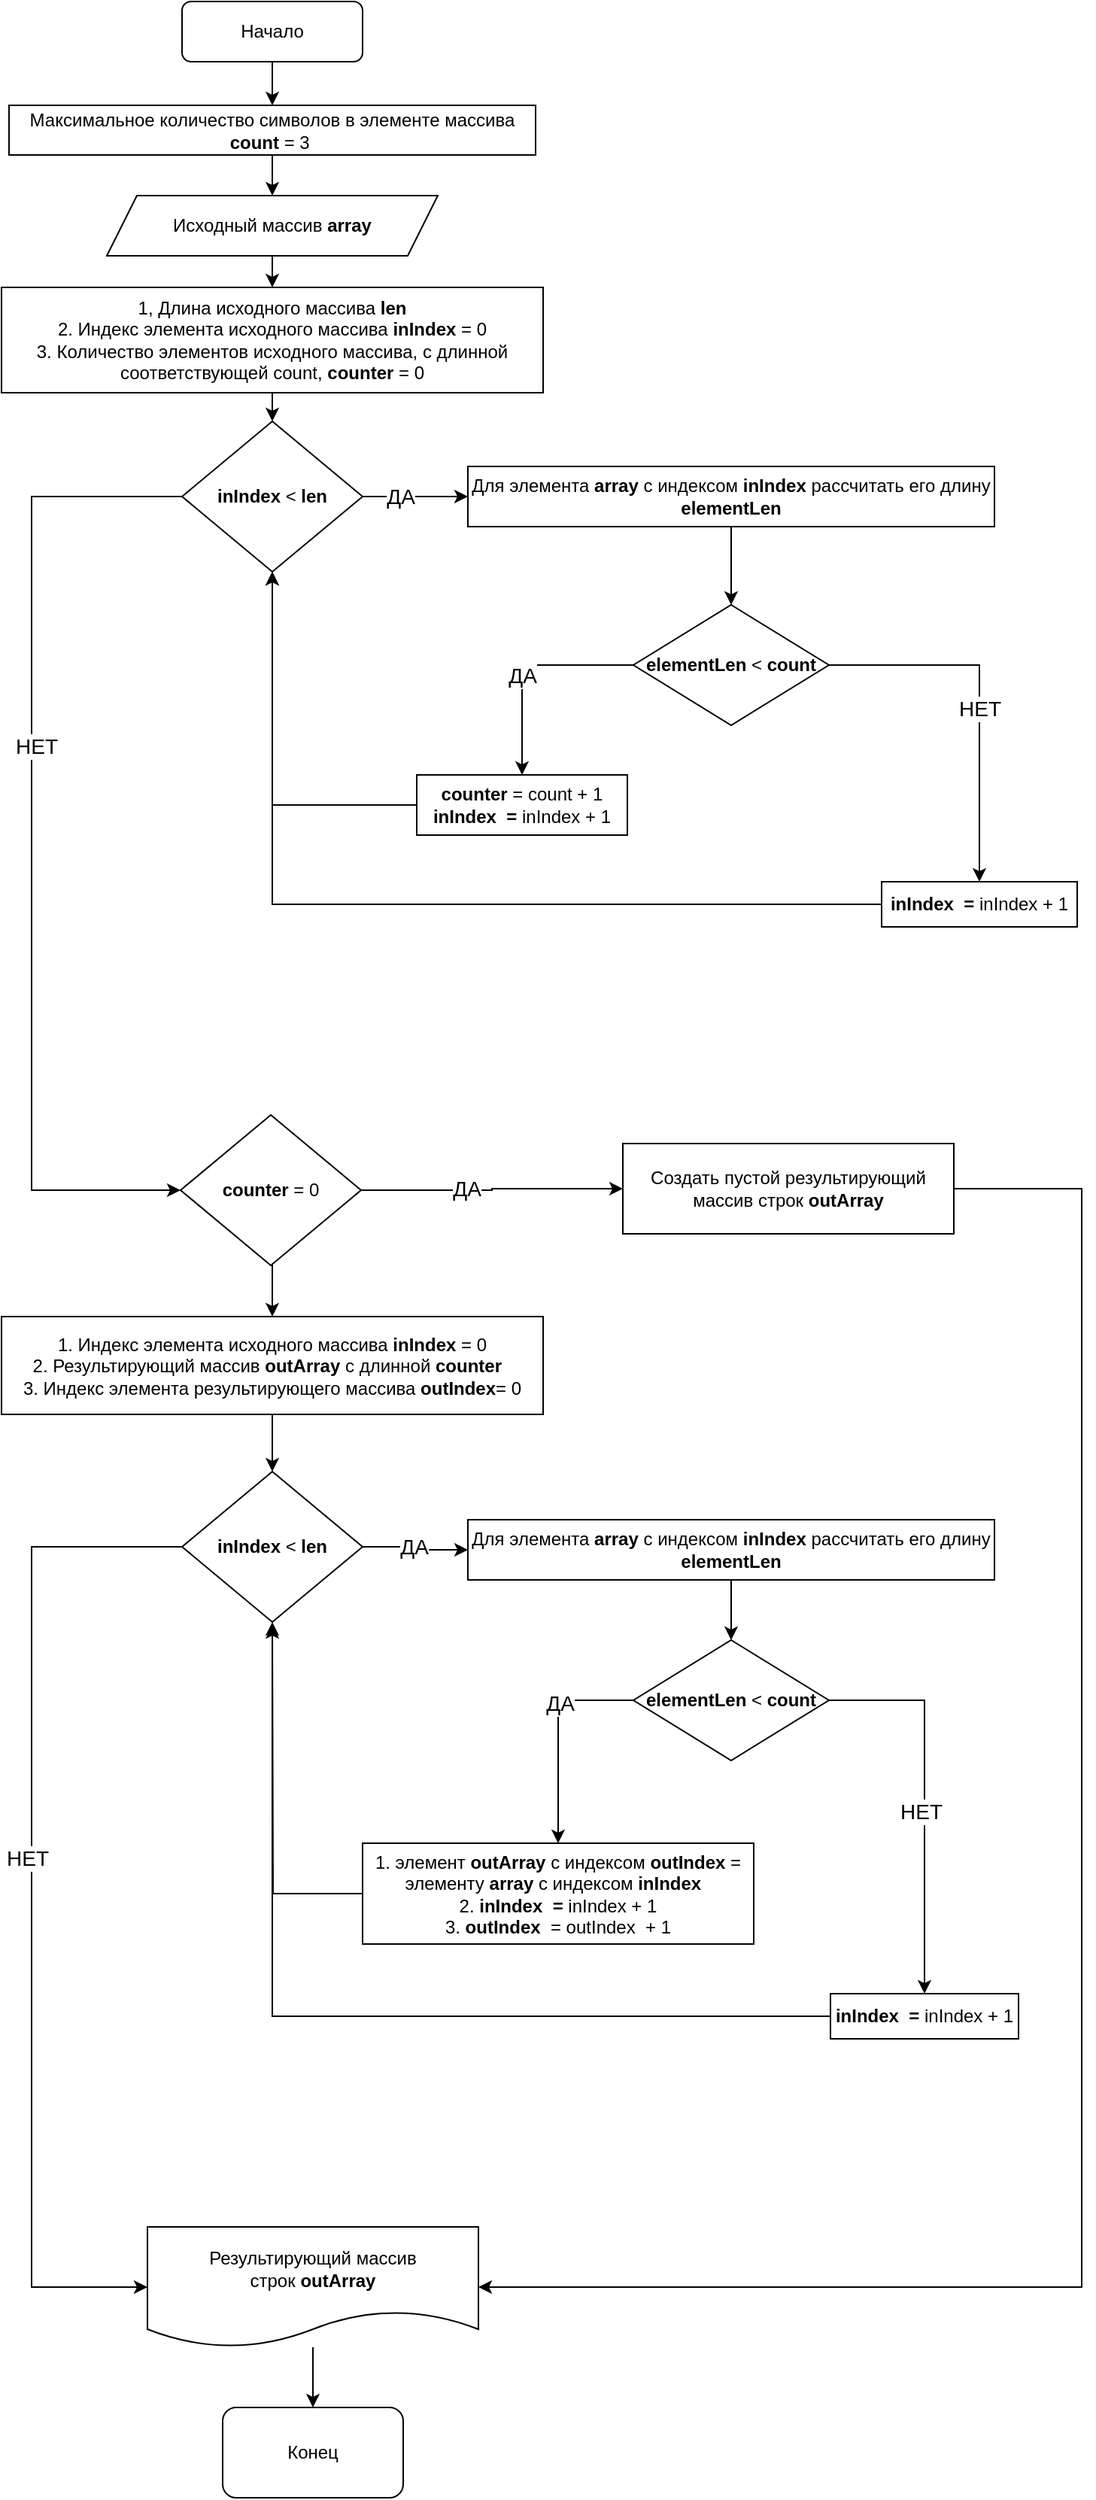<mxfile version="24.0.5" type="device">
  <diagram id="hiR-iVY9tcdxrmCfqkKU" name="Блок-схема алгоритма">
    <mxGraphModel dx="5600" dy="2390" grid="1" gridSize="10" guides="1" tooltips="1" connect="1" arrows="1" fold="1" page="1" pageScale="1" pageWidth="827" pageHeight="1169" math="0" shadow="0">
      <root>
        <mxCell id="0" />
        <mxCell id="1" parent="0" />
        <mxCell id="vWO0f-1AFC-SPm581ecY-13" style="edgeStyle=orthogonalEdgeStyle;rounded=0;orthogonalLoop=1;jettySize=auto;html=1;exitX=0.5;exitY=1;exitDx=0;exitDy=0;entryX=0.5;entryY=0;entryDx=0;entryDy=0;" edge="1" parent="1" source="OG82lMfCDCY6iOdtsJ8n-1" target="vWO0f-1AFC-SPm581ecY-2">
          <mxGeometry relative="1" as="geometry" />
        </mxCell>
        <mxCell id="OG82lMfCDCY6iOdtsJ8n-1" value="Начало" style="rounded=1;whiteSpace=wrap;html=1;" vertex="1" parent="1">
          <mxGeometry x="340" y="11" width="120" height="40" as="geometry" />
        </mxCell>
        <mxCell id="vWO0f-1AFC-SPm581ecY-15" style="edgeStyle=orthogonalEdgeStyle;rounded=0;orthogonalLoop=1;jettySize=auto;html=1;exitX=0.5;exitY=1;exitDx=0;exitDy=0;entryX=0.5;entryY=0;entryDx=0;entryDy=0;" edge="1" parent="1" source="OG82lMfCDCY6iOdtsJ8n-4" target="vWO0f-1AFC-SPm581ecY-9">
          <mxGeometry relative="1" as="geometry" />
        </mxCell>
        <mxCell id="OG82lMfCDCY6iOdtsJ8n-4" value="Исходный массив &lt;b&gt;array&lt;/b&gt;" style="shape=parallelogram;perimeter=parallelogramPerimeter;whiteSpace=wrap;html=1;fixedSize=1;" vertex="1" parent="1">
          <mxGeometry x="290" y="140" width="220" height="40" as="geometry" />
        </mxCell>
        <mxCell id="vWO0f-1AFC-SPm581ecY-14" style="edgeStyle=orthogonalEdgeStyle;rounded=0;orthogonalLoop=1;jettySize=auto;html=1;exitX=0.5;exitY=1;exitDx=0;exitDy=0;entryX=0.5;entryY=0;entryDx=0;entryDy=0;" edge="1" parent="1" source="vWO0f-1AFC-SPm581ecY-2" target="OG82lMfCDCY6iOdtsJ8n-4">
          <mxGeometry relative="1" as="geometry" />
        </mxCell>
        <mxCell id="vWO0f-1AFC-SPm581ecY-2" value="Максимальное количество символов в элементе массива &lt;b&gt;count &lt;/b&gt;= 3&amp;nbsp;" style="rounded=0;whiteSpace=wrap;html=1;" vertex="1" parent="1">
          <mxGeometry x="225" y="80" width="350" height="33" as="geometry" />
        </mxCell>
        <mxCell id="vWO0f-1AFC-SPm581ecY-18" style="edgeStyle=orthogonalEdgeStyle;rounded=0;orthogonalLoop=1;jettySize=auto;html=1;exitX=0.5;exitY=1;exitDx=0;exitDy=0;entryX=0.5;entryY=0;entryDx=0;entryDy=0;" edge="1" parent="1" source="vWO0f-1AFC-SPm581ecY-9" target="vWO0f-1AFC-SPm581ecY-16">
          <mxGeometry relative="1" as="geometry" />
        </mxCell>
        <mxCell id="vWO0f-1AFC-SPm581ecY-9" value="1, Длина исходного массива &lt;b&gt;len&lt;/b&gt;&lt;br&gt;2. Индекс элемента исходного массива&amp;nbsp;&lt;b&gt;inIndex &lt;/b&gt;= 0&lt;br&gt;3.&lt;span style=&quot;background-color: initial;&quot;&gt;&amp;nbsp;Количество элементов исходного массива, с длинной соответствующей count, &lt;b&gt;counter &lt;/b&gt;= 0&lt;/span&gt;" style="rounded=0;whiteSpace=wrap;html=1;" vertex="1" parent="1">
          <mxGeometry x="220" y="201" width="360" height="70" as="geometry" />
        </mxCell>
        <mxCell id="vWO0f-1AFC-SPm581ecY-20" style="edgeStyle=orthogonalEdgeStyle;rounded=0;orthogonalLoop=1;jettySize=auto;html=1;exitX=1;exitY=0.5;exitDx=0;exitDy=0;" edge="1" parent="1" source="vWO0f-1AFC-SPm581ecY-16">
          <mxGeometry relative="1" as="geometry">
            <mxPoint x="530" y="340" as="targetPoint" />
          </mxGeometry>
        </mxCell>
        <mxCell id="vWO0f-1AFC-SPm581ecY-21" value="&lt;font style=&quot;font-size: 14px;&quot;&gt;ДА&lt;/font&gt;" style="edgeLabel;html=1;align=center;verticalAlign=middle;resizable=0;points=[];" vertex="1" connectable="0" parent="vWO0f-1AFC-SPm581ecY-20">
          <mxGeometry x="-0.3" relative="1" as="geometry">
            <mxPoint as="offset" />
          </mxGeometry>
        </mxCell>
        <mxCell id="vWO0f-1AFC-SPm581ecY-48" style="edgeStyle=orthogonalEdgeStyle;rounded=0;orthogonalLoop=1;jettySize=auto;html=1;exitX=0;exitY=0.5;exitDx=0;exitDy=0;entryX=0;entryY=0.5;entryDx=0;entryDy=0;" edge="1" parent="1" source="vWO0f-1AFC-SPm581ecY-16" target="vWO0f-1AFC-SPm581ecY-38">
          <mxGeometry relative="1" as="geometry">
            <Array as="points">
              <mxPoint x="240" y="340" />
              <mxPoint x="240" y="801" />
            </Array>
          </mxGeometry>
        </mxCell>
        <mxCell id="vWO0f-1AFC-SPm581ecY-49" value="&lt;font style=&quot;font-size: 14px;&quot;&gt;НЕТ&lt;/font&gt;" style="edgeLabel;html=1;align=center;verticalAlign=middle;resizable=0;points=[];" vertex="1" connectable="0" parent="vWO0f-1AFC-SPm581ecY-48">
          <mxGeometry x="-0.191" y="3" relative="1" as="geometry">
            <mxPoint y="-1" as="offset" />
          </mxGeometry>
        </mxCell>
        <mxCell id="vWO0f-1AFC-SPm581ecY-16" value="&lt;b&gt;inIndex &lt;/b&gt;&amp;lt;&amp;nbsp;&lt;b&gt;len&lt;/b&gt;" style="rhombus;whiteSpace=wrap;html=1;" vertex="1" parent="1">
          <mxGeometry x="340" y="290" width="120" height="100" as="geometry" />
        </mxCell>
        <mxCell id="vWO0f-1AFC-SPm581ecY-32" style="edgeStyle=orthogonalEdgeStyle;rounded=0;orthogonalLoop=1;jettySize=auto;html=1;exitX=0;exitY=0.5;exitDx=0;exitDy=0;entryX=0.5;entryY=0;entryDx=0;entryDy=0;" edge="1" parent="1" source="vWO0f-1AFC-SPm581ecY-19" target="vWO0f-1AFC-SPm581ecY-24">
          <mxGeometry relative="1" as="geometry" />
        </mxCell>
        <mxCell id="vWO0f-1AFC-SPm581ecY-33" value="&lt;font style=&quot;font-size: 14px;&quot;&gt;ДА&lt;/font&gt;" style="edgeLabel;html=1;align=center;verticalAlign=middle;resizable=0;points=[];" vertex="1" connectable="0" parent="vWO0f-1AFC-SPm581ecY-32">
          <mxGeometry x="0.1" relative="1" as="geometry">
            <mxPoint as="offset" />
          </mxGeometry>
        </mxCell>
        <mxCell id="vWO0f-1AFC-SPm581ecY-35" style="edgeStyle=orthogonalEdgeStyle;rounded=0;orthogonalLoop=1;jettySize=auto;html=1;exitX=1;exitY=0.5;exitDx=0;exitDy=0;entryX=0.5;entryY=0;entryDx=0;entryDy=0;" edge="1" parent="1" source="vWO0f-1AFC-SPm581ecY-19" target="vWO0f-1AFC-SPm581ecY-34">
          <mxGeometry relative="1" as="geometry" />
        </mxCell>
        <mxCell id="vWO0f-1AFC-SPm581ecY-36" value="&lt;font style=&quot;font-size: 14px;&quot;&gt;НЕТ&lt;/font&gt;" style="edgeLabel;html=1;align=center;verticalAlign=middle;resizable=0;points=[];" vertex="1" connectable="0" parent="vWO0f-1AFC-SPm581ecY-35">
          <mxGeometry x="0.057" relative="1" as="geometry">
            <mxPoint as="offset" />
          </mxGeometry>
        </mxCell>
        <mxCell id="vWO0f-1AFC-SPm581ecY-19" value="&lt;b&gt;elementLen&amp;nbsp;&lt;/b&gt;&amp;lt; &lt;b&gt;count&lt;/b&gt;" style="rhombus;whiteSpace=wrap;html=1;" vertex="1" parent="1">
          <mxGeometry x="640" y="412" width="130" height="80" as="geometry" />
        </mxCell>
        <mxCell id="vWO0f-1AFC-SPm581ecY-23" style="edgeStyle=orthogonalEdgeStyle;rounded=0;orthogonalLoop=1;jettySize=auto;html=1;exitX=0.5;exitY=1;exitDx=0;exitDy=0;" edge="1" parent="1" source="vWO0f-1AFC-SPm581ecY-22" target="vWO0f-1AFC-SPm581ecY-19">
          <mxGeometry relative="1" as="geometry" />
        </mxCell>
        <mxCell id="vWO0f-1AFC-SPm581ecY-22" value="Для элемента &lt;b&gt;array &lt;/b&gt;с индексом &lt;b&gt;inIndex&amp;nbsp;&lt;/b&gt;рассчитать его длину &lt;b&gt;elementLen&lt;/b&gt;" style="rounded=0;whiteSpace=wrap;html=1;" vertex="1" parent="1">
          <mxGeometry x="530" y="320" width="350" height="40" as="geometry" />
        </mxCell>
        <mxCell id="vWO0f-1AFC-SPm581ecY-31" style="edgeStyle=orthogonalEdgeStyle;rounded=0;orthogonalLoop=1;jettySize=auto;html=1;exitX=0;exitY=0.5;exitDx=0;exitDy=0;entryX=0.5;entryY=1;entryDx=0;entryDy=0;" edge="1" parent="1" source="vWO0f-1AFC-SPm581ecY-24" target="vWO0f-1AFC-SPm581ecY-16">
          <mxGeometry relative="1" as="geometry" />
        </mxCell>
        <mxCell id="vWO0f-1AFC-SPm581ecY-24" value="&lt;b&gt;counter&amp;nbsp;&lt;/b&gt;= count + 1&lt;br&gt;&lt;b&gt;inIndex&amp;nbsp; =&amp;nbsp;&lt;/b&gt;inIndex&amp;nbsp;+ 1" style="rounded=0;whiteSpace=wrap;html=1;" vertex="1" parent="1">
          <mxGeometry x="496" y="525" width="140" height="40" as="geometry" />
        </mxCell>
        <mxCell id="vWO0f-1AFC-SPm581ecY-37" style="edgeStyle=orthogonalEdgeStyle;rounded=0;orthogonalLoop=1;jettySize=auto;html=1;entryX=0.5;entryY=1;entryDx=0;entryDy=0;" edge="1" parent="1" source="vWO0f-1AFC-SPm581ecY-34" target="vWO0f-1AFC-SPm581ecY-16">
          <mxGeometry relative="1" as="geometry" />
        </mxCell>
        <mxCell id="vWO0f-1AFC-SPm581ecY-34" value="&lt;b&gt;inIndex&amp;nbsp; =&amp;nbsp;&lt;/b&gt;inIndex&amp;nbsp;+ 1" style="rounded=0;whiteSpace=wrap;html=1;" vertex="1" parent="1">
          <mxGeometry x="805" y="596" width="130" height="30" as="geometry" />
        </mxCell>
        <mxCell id="vWO0f-1AFC-SPm581ecY-47" style="edgeStyle=orthogonalEdgeStyle;rounded=0;orthogonalLoop=1;jettySize=auto;html=1;exitX=1;exitY=0.5;exitDx=0;exitDy=0;" edge="1" parent="1" source="vWO0f-1AFC-SPm581ecY-38" target="vWO0f-1AFC-SPm581ecY-41">
          <mxGeometry relative="1" as="geometry" />
        </mxCell>
        <mxCell id="vWO0f-1AFC-SPm581ecY-51" value="&lt;font style=&quot;font-size: 14px;&quot;&gt;ДА&lt;/font&gt;" style="edgeLabel;html=1;align=center;verticalAlign=middle;resizable=0;points=[];" vertex="1" connectable="0" parent="vWO0f-1AFC-SPm581ecY-47">
          <mxGeometry x="-0.187" y="1" relative="1" as="geometry">
            <mxPoint x="-1" as="offset" />
          </mxGeometry>
        </mxCell>
        <mxCell id="vWO0f-1AFC-SPm581ecY-52" style="edgeStyle=orthogonalEdgeStyle;rounded=0;orthogonalLoop=1;jettySize=auto;html=1;exitX=0.5;exitY=1;exitDx=0;exitDy=0;entryX=0.5;entryY=0;entryDx=0;entryDy=0;" edge="1" parent="1" source="vWO0f-1AFC-SPm581ecY-38" target="vWO0f-1AFC-SPm581ecY-46">
          <mxGeometry relative="1" as="geometry" />
        </mxCell>
        <mxCell id="vWO0f-1AFC-SPm581ecY-38" value="&lt;b&gt;counter&amp;nbsp;&lt;/b&gt;= 0" style="rhombus;whiteSpace=wrap;html=1;" vertex="1" parent="1">
          <mxGeometry x="339" y="751" width="120" height="100" as="geometry" />
        </mxCell>
        <mxCell id="vWO0f-1AFC-SPm581ecY-70" style="edgeStyle=orthogonalEdgeStyle;rounded=0;orthogonalLoop=1;jettySize=auto;html=1;exitX=1;exitY=0.5;exitDx=0;exitDy=0;entryX=1;entryY=0.5;entryDx=0;entryDy=0;" edge="1" parent="1" target="vWO0f-1AFC-SPm581ecY-42">
          <mxGeometry relative="1" as="geometry">
            <mxPoint x="831" y="800" as="sourcePoint" />
            <mxPoint x="515" y="1530" as="targetPoint" />
            <Array as="points">
              <mxPoint x="938" y="800" />
              <mxPoint x="938" y="1530" />
            </Array>
          </mxGeometry>
        </mxCell>
        <mxCell id="vWO0f-1AFC-SPm581ecY-41" value="Создать пустой результирующий массив строк&amp;nbsp;&lt;b&gt;outArray&lt;/b&gt;" style="rounded=0;whiteSpace=wrap;html=1;" vertex="1" parent="1">
          <mxGeometry x="633" y="770" width="220" height="60" as="geometry" />
        </mxCell>
        <mxCell id="vWO0f-1AFC-SPm581ecY-75" style="edgeStyle=orthogonalEdgeStyle;rounded=0;orthogonalLoop=1;jettySize=auto;html=1;entryX=0.5;entryY=0;entryDx=0;entryDy=0;" edge="1" parent="1" source="vWO0f-1AFC-SPm581ecY-42" target="vWO0f-1AFC-SPm581ecY-73">
          <mxGeometry relative="1" as="geometry">
            <mxPoint x="427" y="1590" as="targetPoint" />
          </mxGeometry>
        </mxCell>
        <mxCell id="vWO0f-1AFC-SPm581ecY-42" value="Результирующий массив строк&amp;nbsp;&lt;b&gt;outArray&lt;/b&gt;" style="shape=document;whiteSpace=wrap;html=1;boundedLbl=1;" vertex="1" parent="1">
          <mxGeometry x="317" y="1490" width="220" height="80" as="geometry" />
        </mxCell>
        <mxCell id="vWO0f-1AFC-SPm581ecY-60" style="edgeStyle=orthogonalEdgeStyle;rounded=0;orthogonalLoop=1;jettySize=auto;html=1;exitX=0.5;exitY=1;exitDx=0;exitDy=0;entryX=0.5;entryY=0;entryDx=0;entryDy=0;" edge="1" parent="1" source="vWO0f-1AFC-SPm581ecY-46" target="vWO0f-1AFC-SPm581ecY-55">
          <mxGeometry relative="1" as="geometry" />
        </mxCell>
        <mxCell id="vWO0f-1AFC-SPm581ecY-46" value="1. Индекс элемента исходного массива&amp;nbsp;&lt;b&gt;inIndex &lt;/b&gt;= 0&lt;br&gt;2. Результирующий массив&amp;nbsp;&lt;b&gt;outArray &lt;/b&gt;с длинной&amp;nbsp;&lt;b&gt;counter&amp;nbsp;&lt;/b&gt;&amp;nbsp;&lt;br&gt;&lt;div&gt;3. Индекс элемента результирующего массива &lt;b&gt;outIndex&lt;/b&gt;= 0&lt;br&gt;&lt;/div&gt;" style="rounded=0;whiteSpace=wrap;html=1;" vertex="1" parent="1">
          <mxGeometry x="220" y="885" width="360" height="65" as="geometry" />
        </mxCell>
        <mxCell id="vWO0f-1AFC-SPm581ecY-61" style="edgeStyle=orthogonalEdgeStyle;rounded=0;orthogonalLoop=1;jettySize=auto;html=1;exitX=1;exitY=0.5;exitDx=0;exitDy=0;" edge="1" parent="1" source="vWO0f-1AFC-SPm581ecY-55" target="vWO0f-1AFC-SPm581ecY-56">
          <mxGeometry relative="1" as="geometry" />
        </mxCell>
        <mxCell id="vWO0f-1AFC-SPm581ecY-62" value="&lt;font style=&quot;font-size: 14px;&quot;&gt;ДА&lt;/font&gt;" style="edgeLabel;html=1;align=center;verticalAlign=middle;resizable=0;points=[];" vertex="1" connectable="0" parent="vWO0f-1AFC-SPm581ecY-61">
          <mxGeometry x="-0.069" relative="1" as="geometry">
            <mxPoint as="offset" />
          </mxGeometry>
        </mxCell>
        <mxCell id="vWO0f-1AFC-SPm581ecY-71" style="edgeStyle=orthogonalEdgeStyle;rounded=0;orthogonalLoop=1;jettySize=auto;html=1;exitX=0;exitY=0.5;exitDx=0;exitDy=0;entryX=0;entryY=0.5;entryDx=0;entryDy=0;" edge="1" parent="1" source="vWO0f-1AFC-SPm581ecY-55" target="vWO0f-1AFC-SPm581ecY-42">
          <mxGeometry relative="1" as="geometry">
            <Array as="points">
              <mxPoint x="240" y="1038" />
              <mxPoint x="240" y="1530" />
            </Array>
          </mxGeometry>
        </mxCell>
        <mxCell id="vWO0f-1AFC-SPm581ecY-72" value="&lt;font style=&quot;font-size: 14px;&quot;&gt;НЕТ&lt;/font&gt;" style="edgeLabel;html=1;align=center;verticalAlign=middle;resizable=0;points=[];" vertex="1" connectable="0" parent="vWO0f-1AFC-SPm581ecY-71">
          <mxGeometry x="-0.081" y="-3" relative="1" as="geometry">
            <mxPoint y="-1" as="offset" />
          </mxGeometry>
        </mxCell>
        <mxCell id="vWO0f-1AFC-SPm581ecY-55" value="&lt;b&gt;inIndex &lt;/b&gt;&amp;lt;&amp;nbsp;&lt;b&gt;len&lt;/b&gt;" style="rhombus;whiteSpace=wrap;html=1;" vertex="1" parent="1">
          <mxGeometry x="340" y="988" width="120" height="100" as="geometry" />
        </mxCell>
        <mxCell id="vWO0f-1AFC-SPm581ecY-63" style="edgeStyle=orthogonalEdgeStyle;rounded=0;orthogonalLoop=1;jettySize=auto;html=1;exitX=0.5;exitY=1;exitDx=0;exitDy=0;" edge="1" parent="1" source="vWO0f-1AFC-SPm581ecY-56" target="vWO0f-1AFC-SPm581ecY-57">
          <mxGeometry relative="1" as="geometry" />
        </mxCell>
        <mxCell id="vWO0f-1AFC-SPm581ecY-56" value="Для элемента &lt;b&gt;array &lt;/b&gt;с индексом &lt;b&gt;inIndex&amp;nbsp;&lt;/b&gt;рассчитать его длину &lt;b&gt;elementLen&lt;/b&gt;" style="rounded=0;whiteSpace=wrap;html=1;" vertex="1" parent="1">
          <mxGeometry x="530" y="1020" width="350" height="40" as="geometry" />
        </mxCell>
        <mxCell id="vWO0f-1AFC-SPm581ecY-64" style="edgeStyle=orthogonalEdgeStyle;rounded=0;orthogonalLoop=1;jettySize=auto;html=1;exitX=0;exitY=0.5;exitDx=0;exitDy=0;entryX=0.5;entryY=0;entryDx=0;entryDy=0;" edge="1" parent="1" source="vWO0f-1AFC-SPm581ecY-57" target="vWO0f-1AFC-SPm581ecY-58">
          <mxGeometry relative="1" as="geometry" />
        </mxCell>
        <mxCell id="vWO0f-1AFC-SPm581ecY-65" value="&lt;font style=&quot;font-size: 14px;&quot;&gt;ДА&lt;/font&gt;" style="edgeLabel;html=1;align=center;verticalAlign=middle;resizable=0;points=[];" vertex="1" connectable="0" parent="vWO0f-1AFC-SPm581ecY-64">
          <mxGeometry x="-0.291" y="1" relative="1" as="geometry">
            <mxPoint as="offset" />
          </mxGeometry>
        </mxCell>
        <mxCell id="vWO0f-1AFC-SPm581ecY-66" style="edgeStyle=orthogonalEdgeStyle;rounded=0;orthogonalLoop=1;jettySize=auto;html=1;exitX=1;exitY=0.5;exitDx=0;exitDy=0;entryX=0.5;entryY=0;entryDx=0;entryDy=0;" edge="1" parent="1" source="vWO0f-1AFC-SPm581ecY-57" target="vWO0f-1AFC-SPm581ecY-59">
          <mxGeometry relative="1" as="geometry" />
        </mxCell>
        <mxCell id="vWO0f-1AFC-SPm581ecY-67" value="&lt;font style=&quot;font-size: 14px;&quot;&gt;НЕТ&lt;/font&gt;" style="edgeLabel;html=1;align=center;verticalAlign=middle;resizable=0;points=[];" vertex="1" connectable="0" parent="vWO0f-1AFC-SPm581ecY-66">
          <mxGeometry x="0.064" y="-3" relative="1" as="geometry">
            <mxPoint as="offset" />
          </mxGeometry>
        </mxCell>
        <mxCell id="vWO0f-1AFC-SPm581ecY-57" value="&lt;b&gt;elementLen&amp;nbsp;&lt;/b&gt;&amp;lt; &lt;b&gt;count&lt;/b&gt;" style="rhombus;whiteSpace=wrap;html=1;" vertex="1" parent="1">
          <mxGeometry x="640" y="1100" width="130" height="80" as="geometry" />
        </mxCell>
        <mxCell id="vWO0f-1AFC-SPm581ecY-68" style="edgeStyle=orthogonalEdgeStyle;rounded=0;orthogonalLoop=1;jettySize=auto;html=1;" edge="1" parent="1" source="vWO0f-1AFC-SPm581ecY-58">
          <mxGeometry relative="1" as="geometry">
            <mxPoint x="400" y="1090" as="targetPoint" />
          </mxGeometry>
        </mxCell>
        <mxCell id="vWO0f-1AFC-SPm581ecY-58" value="1. элемент&amp;nbsp;&lt;b&gt;outArray &lt;/b&gt;с индексом&lt;b&gt; outIndex&lt;/b&gt;&amp;nbsp;= элементу&lt;b&gt;&amp;nbsp;&lt;/b&gt;&lt;b&gt;array&amp;nbsp;&lt;/b&gt;с индексом&amp;nbsp;&lt;b&gt;inIndex&lt;/b&gt;&lt;b&gt;&amp;nbsp;&lt;/b&gt;&amp;nbsp;&lt;br&gt;2. &lt;b&gt;inIndex&amp;nbsp; =&amp;nbsp;&lt;/b&gt;inIndex&amp;nbsp;+ 1&lt;br&gt;3.&amp;nbsp;&lt;b&gt;outIndex&lt;/b&gt;&amp;nbsp; =&amp;nbsp;outIndex&amp;nbsp;&amp;nbsp;+ 1" style="rounded=0;whiteSpace=wrap;html=1;" vertex="1" parent="1">
          <mxGeometry x="460" y="1235" width="260" height="67" as="geometry" />
        </mxCell>
        <mxCell id="vWO0f-1AFC-SPm581ecY-69" style="edgeStyle=orthogonalEdgeStyle;rounded=0;orthogonalLoop=1;jettySize=auto;html=1;entryX=0.5;entryY=1;entryDx=0;entryDy=0;" edge="1" parent="1" source="vWO0f-1AFC-SPm581ecY-59" target="vWO0f-1AFC-SPm581ecY-55">
          <mxGeometry relative="1" as="geometry">
            <mxPoint x="400" y="1220" as="targetPoint" />
          </mxGeometry>
        </mxCell>
        <mxCell id="vWO0f-1AFC-SPm581ecY-59" value="&lt;b&gt;inIndex&amp;nbsp; =&amp;nbsp;&lt;/b&gt;inIndex&amp;nbsp;+ 1" style="rounded=0;whiteSpace=wrap;html=1;" vertex="1" parent="1">
          <mxGeometry x="771" y="1335" width="125" height="30" as="geometry" />
        </mxCell>
        <mxCell id="vWO0f-1AFC-SPm581ecY-73" value="Конец" style="rounded=1;whiteSpace=wrap;html=1;" vertex="1" parent="1">
          <mxGeometry x="367" y="1610" width="120" height="60" as="geometry" />
        </mxCell>
      </root>
    </mxGraphModel>
  </diagram>
</mxfile>
